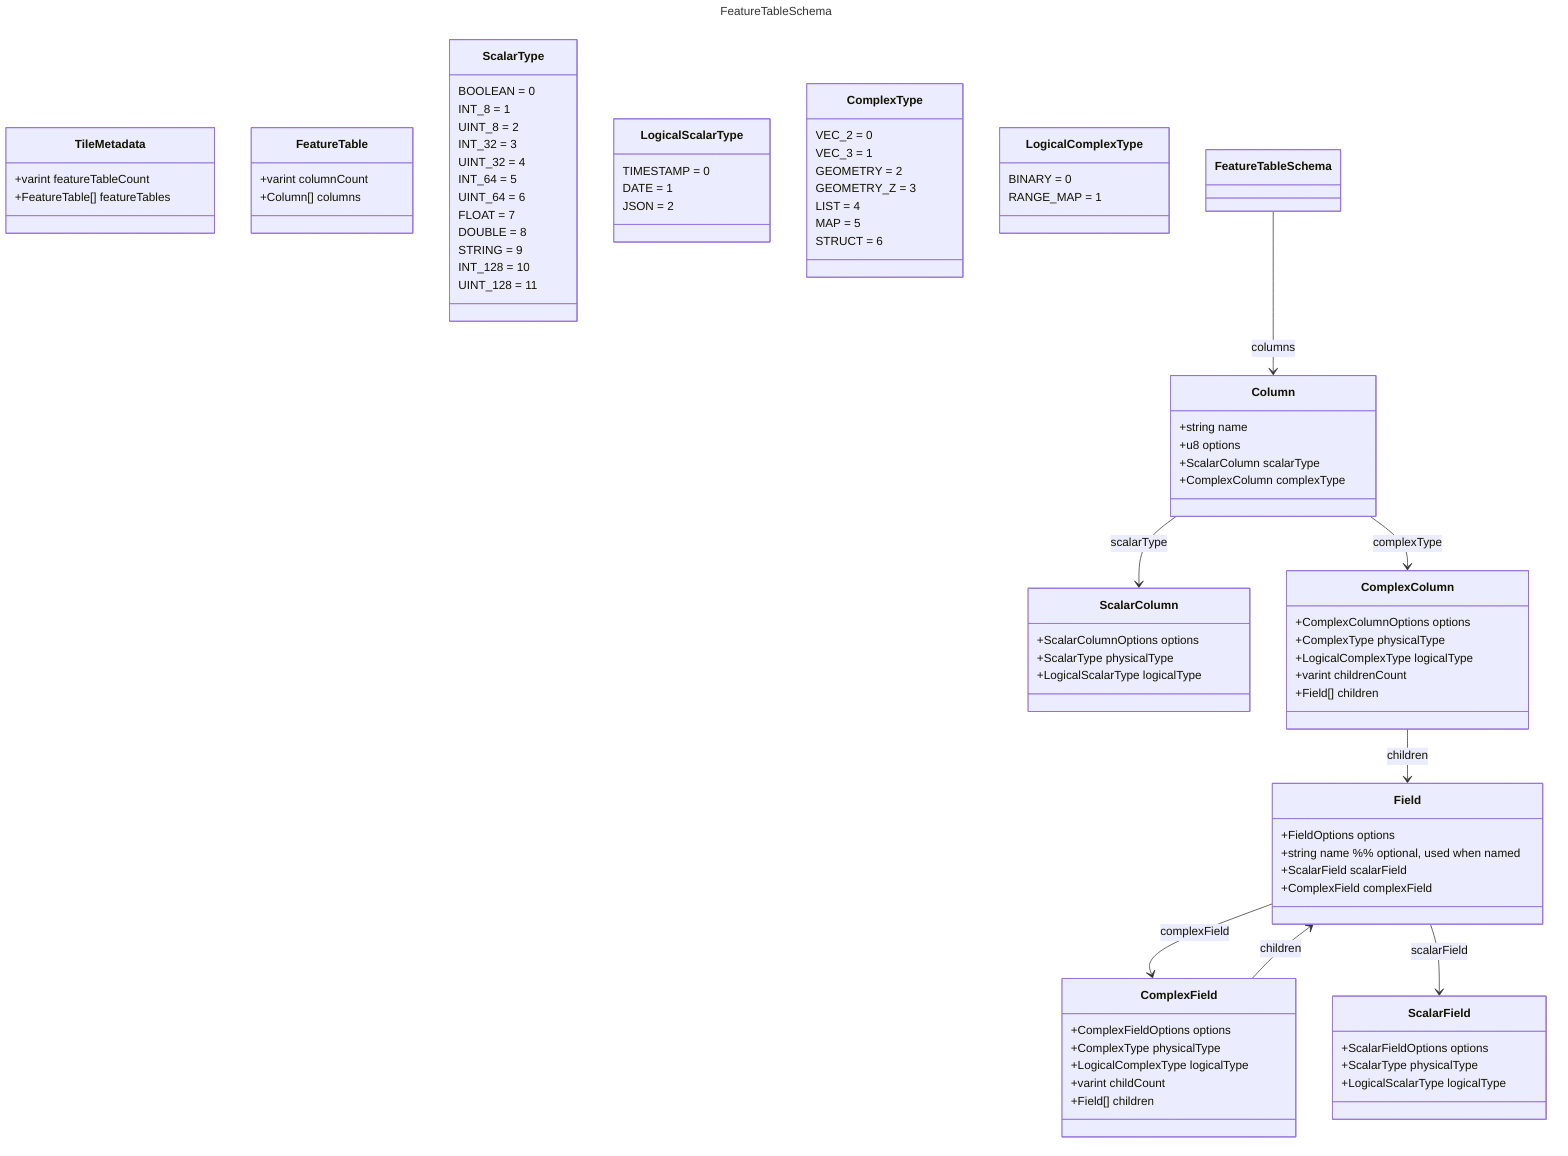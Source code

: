 ---
title: FeatureTableSchema
---
classDiagram
    %% ---------------- TileMetadata ----------------
    class TileMetadata {
      +varint featureTableCount
      +FeatureTable[] featureTables
    }

    %% ---------------- FeatureTable ----------------
    class FeatureTable {
      +varint columnCount
      +Column[] columns
    }

    %% ---------------- Column ----------------
    class Column {
      +string name
      +u8 options
      +ScalarColumn scalarType
      +ComplexColumn complexType
    }
    %% Note: options flags for Column: nullable=1, complex=2, vertexScope=4

    %% ---------------- ScalarColumn ----------------
    class ScalarColumn {
      +ScalarColumnOptions options
      +ScalarType physicalType
      +LogicalScalarType logicalType
    }
    %% Note: options flag for ScalarColumnOptions: logical = 1

    %% ---------------- ComplexColumn ----------------
    class ComplexColumn {
      +ComplexColumnOptions options
      +ComplexType physicalType
      +LogicalComplexType logicalType
      +varint childrenCount
      +Field[] children
    }
    %% Note: options flag for ComplexColumnOptions: logical = 1

    %% ---------------- Field ----------------
    class Field {
      +FieldOptions options
      +string name  %% optional, used when named
      +ScalarField scalarField
      +ComplexField complexField
    }
    %% Note: options flags for FieldOptions: named = 1, nullable = 2, complex = 4

    %% ---------------- ScalarField ----------------
    class ScalarField {
      +ScalarFieldOptions options
      +ScalarType physicalType
      +LogicalScalarType logicalType
    }
    %% Note: options flag for ScalarFieldOptions: logical = 1

    %% ---------------- ComplexField ----------------
    class ComplexField {
      +ComplexFieldOptions options
      +ComplexType physicalType
      +LogicalComplexType logicalType
      +varint childCount
      +Field[] children
    }
    %% Note: options flag for ComplexFieldOptions: logical = 1

    %% ---------------- Enumerations ----------------
    class ScalarType {
      BOOLEAN = 0
      INT_8 = 1
      UINT_8 = 2
      INT_32 = 3
      UINT_32 = 4
      INT_64 = 5
      UINT_64 = 6
      FLOAT = 7
      DOUBLE = 8
      STRING = 9
      INT_128 = 10
      UINT_128 = 11
    }

    class LogicalScalarType {
      TIMESTAMP = 0
      DATE = 1
      JSON = 2
    }

    class ComplexType {
      VEC_2 = 0
      VEC_3 = 1
      GEOMETRY = 2
      GEOMETRY_Z = 3
      LIST = 4
      MAP = 5
      STRUCT = 6
    }

    class LogicalComplexType {
      BINARY = 0
      RANGE_MAP = 1
    }

    %% ---------------- Associations ----------------
    FeatureTableSchema --> Column : columns
    Column --> ScalarColumn : scalarType
    Column --> ComplexColumn : complexType
    ComplexColumn --> Field : children
    ComplexField --> Field : children
    Field --> ComplexField : complexField
    Field --> ScalarField : scalarField